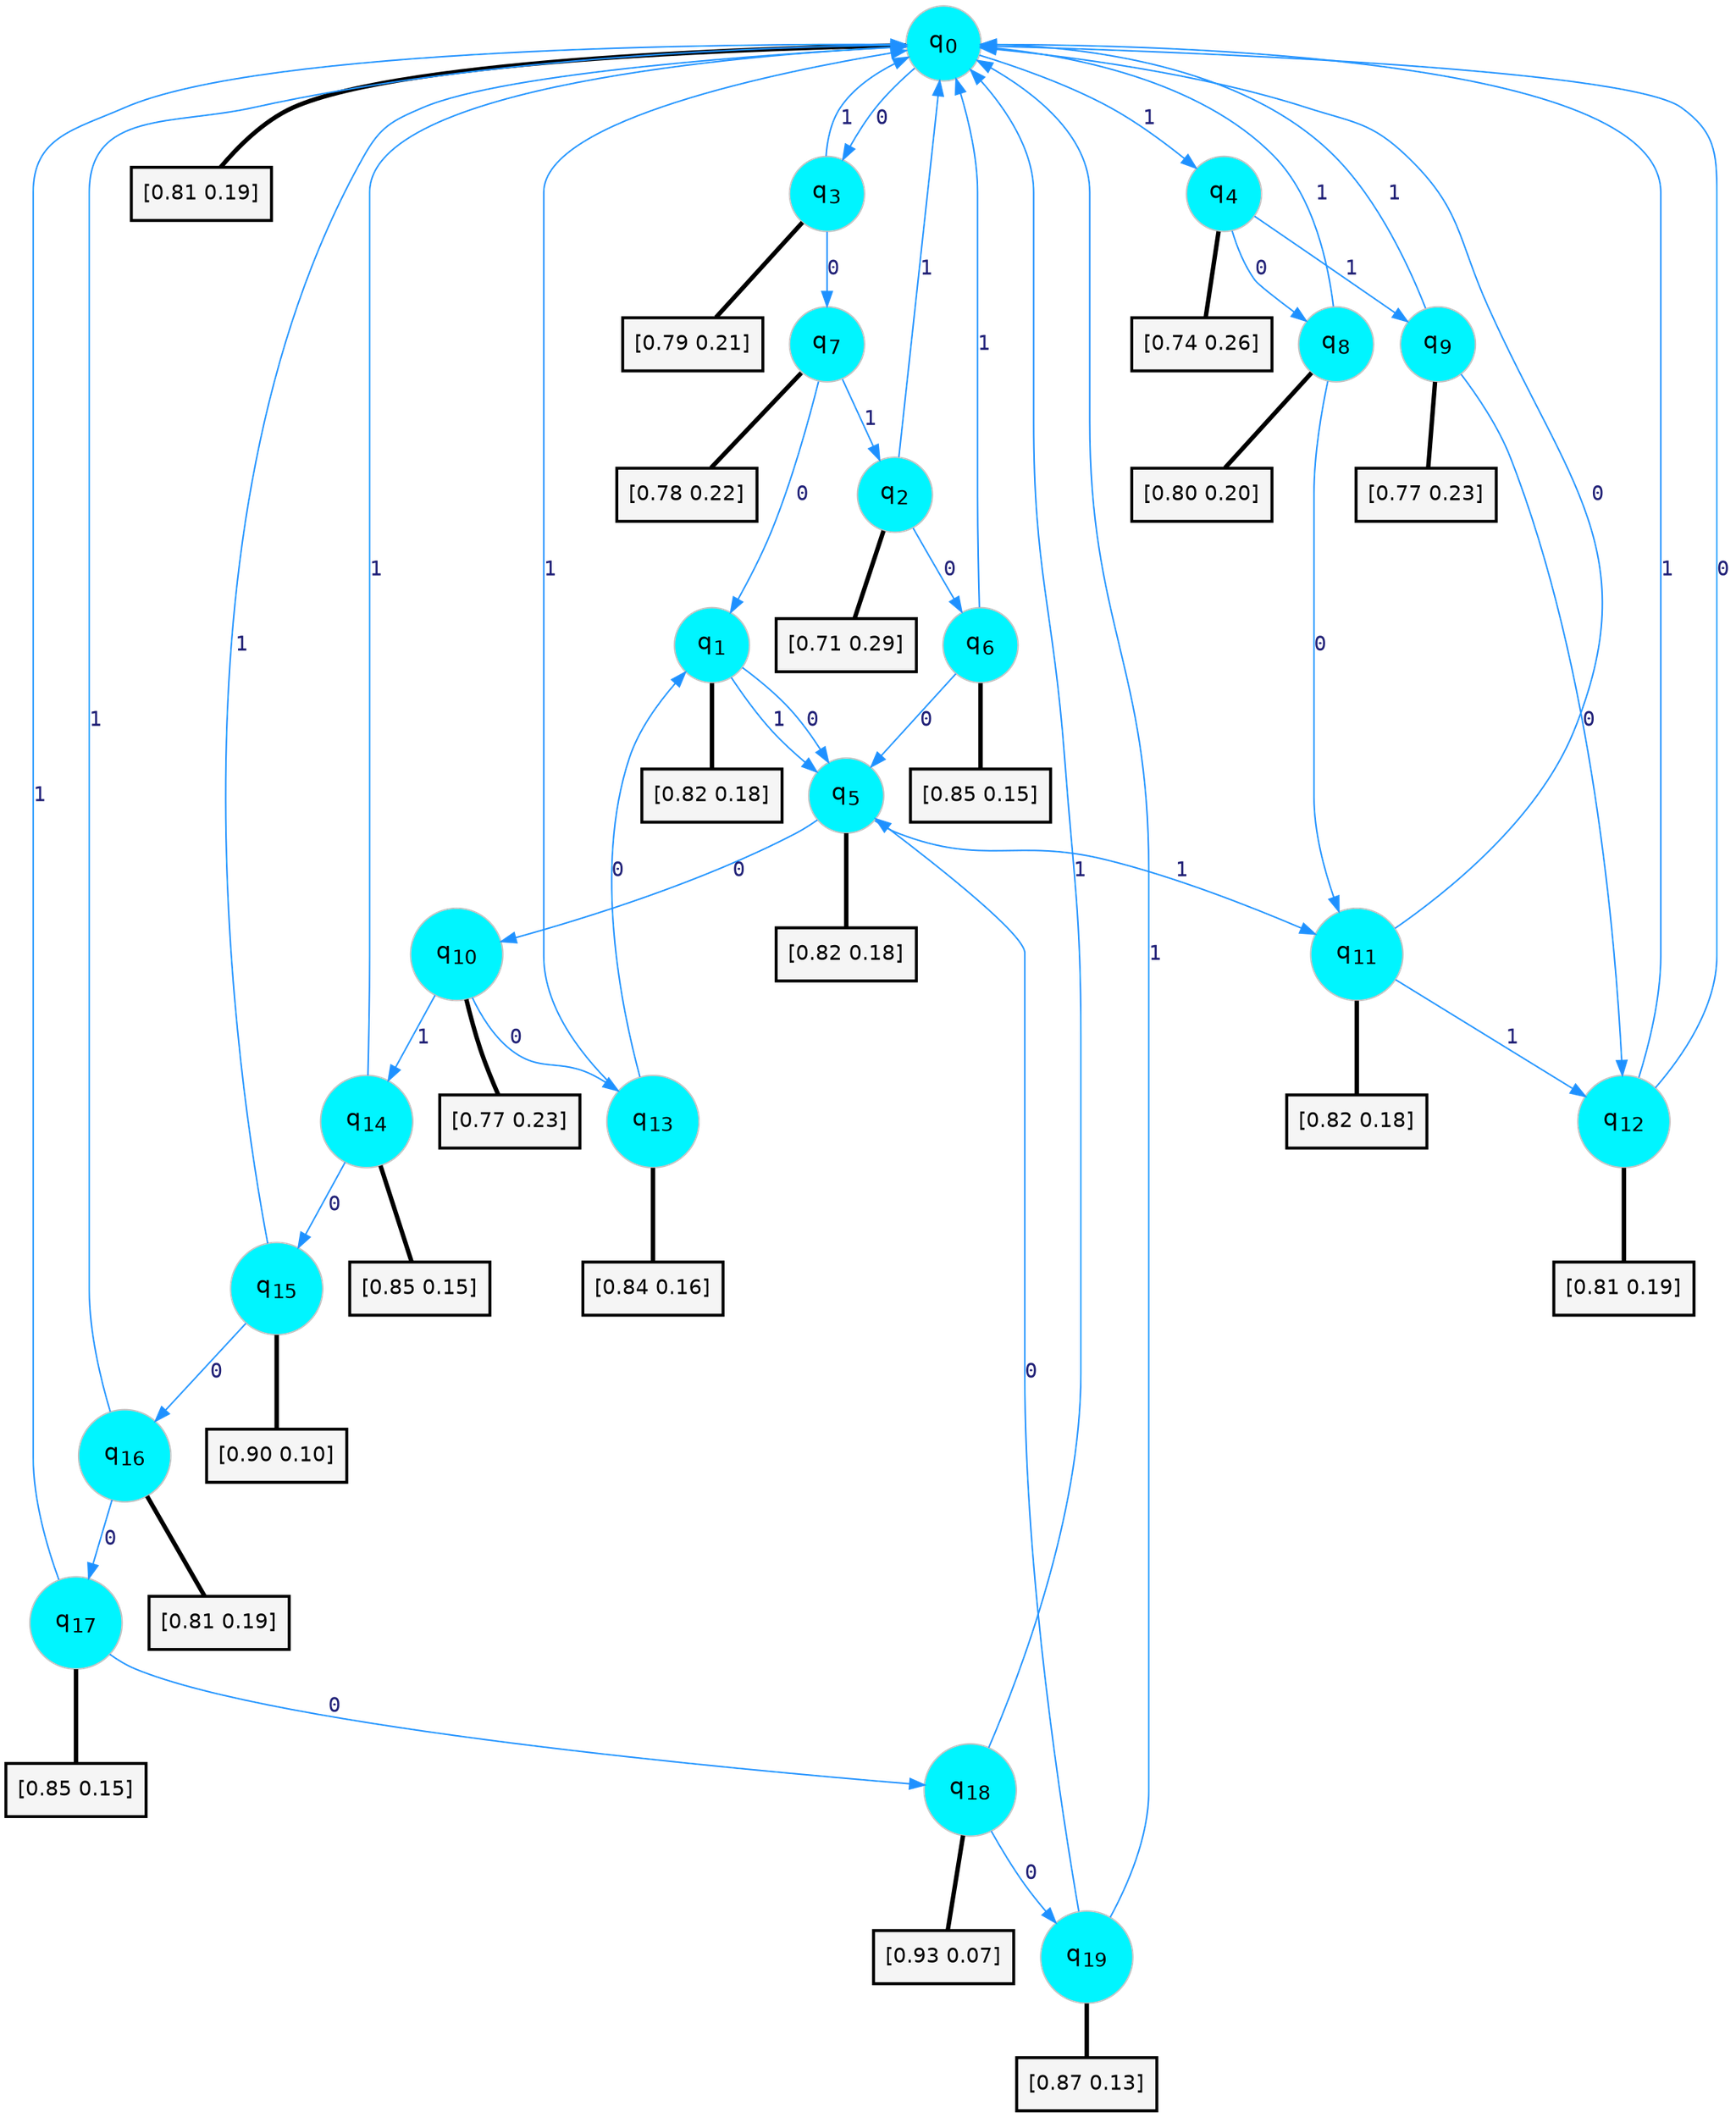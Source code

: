 digraph G {
graph [
bgcolor=transparent, dpi=300, rankdir=TD, size="40,25"];
node [
color=gray, fillcolor=turquoise1, fontcolor=black, fontname=Helvetica, fontsize=16, fontweight=bold, shape=circle, style=filled];
edge [
arrowsize=1, color=dodgerblue1, fontcolor=midnightblue, fontname=courier, fontweight=bold, penwidth=1, style=solid, weight=20];
0[label=<q<SUB>0</SUB>>];
1[label=<q<SUB>1</SUB>>];
2[label=<q<SUB>2</SUB>>];
3[label=<q<SUB>3</SUB>>];
4[label=<q<SUB>4</SUB>>];
5[label=<q<SUB>5</SUB>>];
6[label=<q<SUB>6</SUB>>];
7[label=<q<SUB>7</SUB>>];
8[label=<q<SUB>8</SUB>>];
9[label=<q<SUB>9</SUB>>];
10[label=<q<SUB>10</SUB>>];
11[label=<q<SUB>11</SUB>>];
12[label=<q<SUB>12</SUB>>];
13[label=<q<SUB>13</SUB>>];
14[label=<q<SUB>14</SUB>>];
15[label=<q<SUB>15</SUB>>];
16[label=<q<SUB>16</SUB>>];
17[label=<q<SUB>17</SUB>>];
18[label=<q<SUB>18</SUB>>];
19[label=<q<SUB>19</SUB>>];
20[label="[0.81 0.19]", shape=box,fontcolor=black, fontname=Helvetica, fontsize=14, penwidth=2, fillcolor=whitesmoke,color=black];
21[label="[0.82 0.18]", shape=box,fontcolor=black, fontname=Helvetica, fontsize=14, penwidth=2, fillcolor=whitesmoke,color=black];
22[label="[0.71 0.29]", shape=box,fontcolor=black, fontname=Helvetica, fontsize=14, penwidth=2, fillcolor=whitesmoke,color=black];
23[label="[0.79 0.21]", shape=box,fontcolor=black, fontname=Helvetica, fontsize=14, penwidth=2, fillcolor=whitesmoke,color=black];
24[label="[0.74 0.26]", shape=box,fontcolor=black, fontname=Helvetica, fontsize=14, penwidth=2, fillcolor=whitesmoke,color=black];
25[label="[0.82 0.18]", shape=box,fontcolor=black, fontname=Helvetica, fontsize=14, penwidth=2, fillcolor=whitesmoke,color=black];
26[label="[0.85 0.15]", shape=box,fontcolor=black, fontname=Helvetica, fontsize=14, penwidth=2, fillcolor=whitesmoke,color=black];
27[label="[0.78 0.22]", shape=box,fontcolor=black, fontname=Helvetica, fontsize=14, penwidth=2, fillcolor=whitesmoke,color=black];
28[label="[0.80 0.20]", shape=box,fontcolor=black, fontname=Helvetica, fontsize=14, penwidth=2, fillcolor=whitesmoke,color=black];
29[label="[0.77 0.23]", shape=box,fontcolor=black, fontname=Helvetica, fontsize=14, penwidth=2, fillcolor=whitesmoke,color=black];
30[label="[0.77 0.23]", shape=box,fontcolor=black, fontname=Helvetica, fontsize=14, penwidth=2, fillcolor=whitesmoke,color=black];
31[label="[0.82 0.18]", shape=box,fontcolor=black, fontname=Helvetica, fontsize=14, penwidth=2, fillcolor=whitesmoke,color=black];
32[label="[0.81 0.19]", shape=box,fontcolor=black, fontname=Helvetica, fontsize=14, penwidth=2, fillcolor=whitesmoke,color=black];
33[label="[0.84 0.16]", shape=box,fontcolor=black, fontname=Helvetica, fontsize=14, penwidth=2, fillcolor=whitesmoke,color=black];
34[label="[0.85 0.15]", shape=box,fontcolor=black, fontname=Helvetica, fontsize=14, penwidth=2, fillcolor=whitesmoke,color=black];
35[label="[0.90 0.10]", shape=box,fontcolor=black, fontname=Helvetica, fontsize=14, penwidth=2, fillcolor=whitesmoke,color=black];
36[label="[0.81 0.19]", shape=box,fontcolor=black, fontname=Helvetica, fontsize=14, penwidth=2, fillcolor=whitesmoke,color=black];
37[label="[0.85 0.15]", shape=box,fontcolor=black, fontname=Helvetica, fontsize=14, penwidth=2, fillcolor=whitesmoke,color=black];
38[label="[0.93 0.07]", shape=box,fontcolor=black, fontname=Helvetica, fontsize=14, penwidth=2, fillcolor=whitesmoke,color=black];
39[label="[0.87 0.13]", shape=box,fontcolor=black, fontname=Helvetica, fontsize=14, penwidth=2, fillcolor=whitesmoke,color=black];
0->3 [label=0];
0->4 [label=1];
0->20 [arrowhead=none, penwidth=3,color=black];
1->5 [label=0];
1->5 [label=1];
1->21 [arrowhead=none, penwidth=3,color=black];
2->6 [label=0];
2->0 [label=1];
2->22 [arrowhead=none, penwidth=3,color=black];
3->7 [label=0];
3->0 [label=1];
3->23 [arrowhead=none, penwidth=3,color=black];
4->8 [label=0];
4->9 [label=1];
4->24 [arrowhead=none, penwidth=3,color=black];
5->10 [label=0];
5->11 [label=1];
5->25 [arrowhead=none, penwidth=3,color=black];
6->5 [label=0];
6->0 [label=1];
6->26 [arrowhead=none, penwidth=3,color=black];
7->1 [label=0];
7->2 [label=1];
7->27 [arrowhead=none, penwidth=3,color=black];
8->11 [label=0];
8->0 [label=1];
8->28 [arrowhead=none, penwidth=3,color=black];
9->12 [label=0];
9->0 [label=1];
9->29 [arrowhead=none, penwidth=3,color=black];
10->13 [label=0];
10->14 [label=1];
10->30 [arrowhead=none, penwidth=3,color=black];
11->0 [label=0];
11->12 [label=1];
11->31 [arrowhead=none, penwidth=3,color=black];
12->0 [label=0];
12->0 [label=1];
12->32 [arrowhead=none, penwidth=3,color=black];
13->1 [label=0];
13->0 [label=1];
13->33 [arrowhead=none, penwidth=3,color=black];
14->15 [label=0];
14->0 [label=1];
14->34 [arrowhead=none, penwidth=3,color=black];
15->16 [label=0];
15->0 [label=1];
15->35 [arrowhead=none, penwidth=3,color=black];
16->17 [label=0];
16->0 [label=1];
16->36 [arrowhead=none, penwidth=3,color=black];
17->18 [label=0];
17->0 [label=1];
17->37 [arrowhead=none, penwidth=3,color=black];
18->19 [label=0];
18->0 [label=1];
18->38 [arrowhead=none, penwidth=3,color=black];
19->5 [label=0];
19->0 [label=1];
19->39 [arrowhead=none, penwidth=3,color=black];
}
